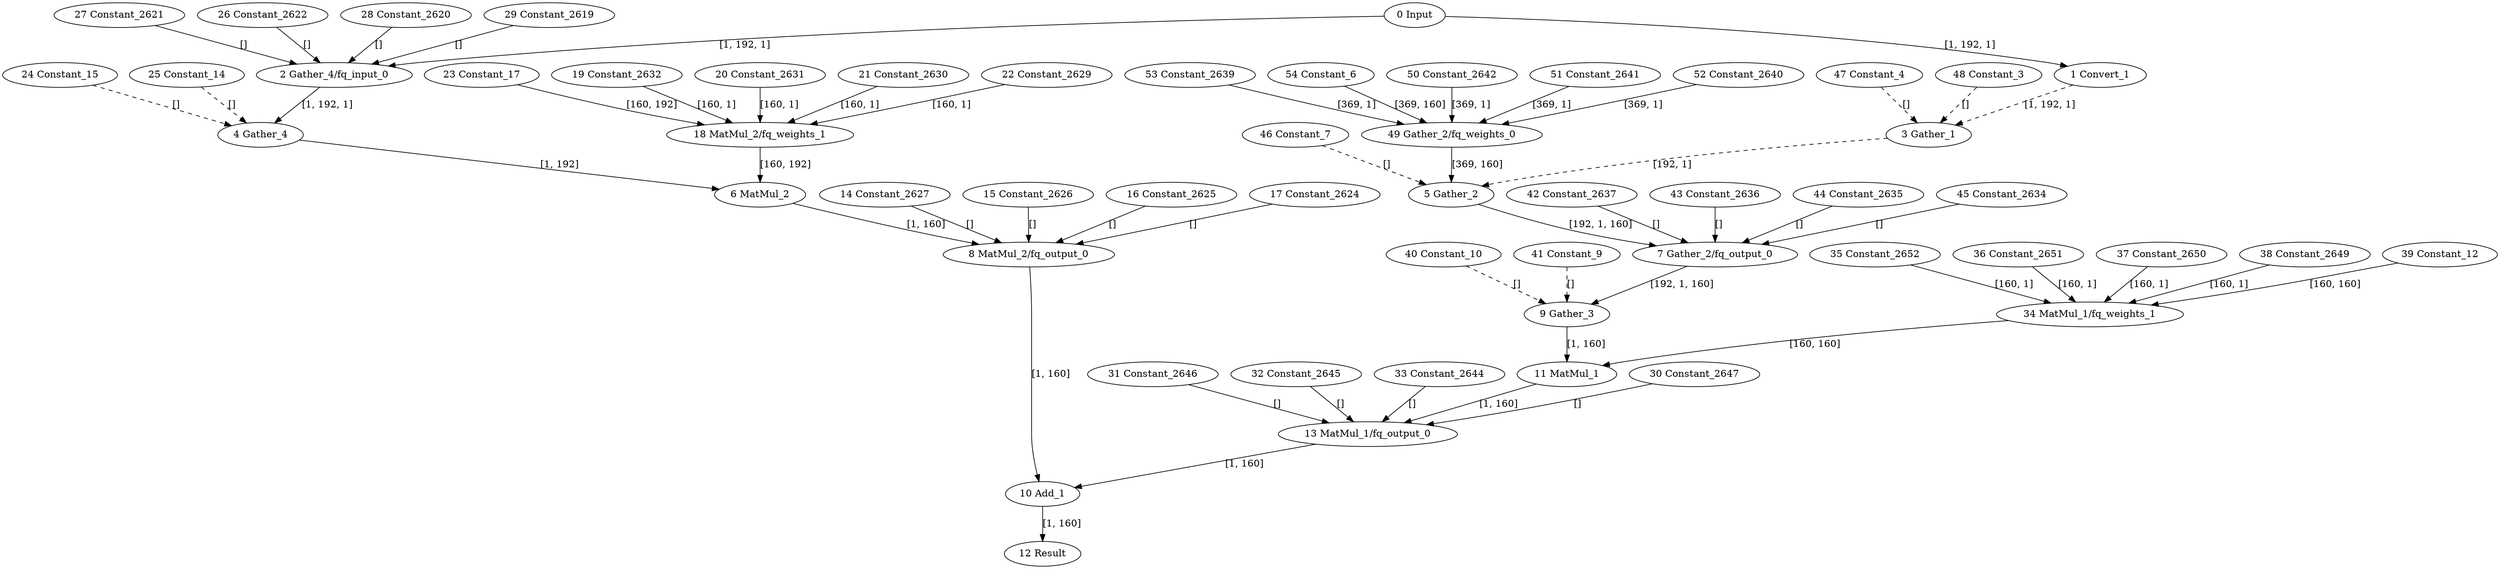 strict digraph  {
"0 Input" [id=0, type=Parameter];
"1 Convert_1" [id=1, type=Convert];
"2 Gather_4/fq_input_0" [id=2, type=FakeQuantize];
"3 Gather_1" [id=3, type=Gather];
"4 Gather_4" [id=4, type=Gather];
"5 Gather_2" [id=5, type=Gather];
"6 MatMul_2" [id=6, type=MatMul];
"7 Gather_2/fq_output_0" [id=7, type=FakeQuantize];
"8 MatMul_2/fq_output_0" [id=8, type=FakeQuantize];
"9 Gather_3" [id=9, type=Gather];
"10 Add_1" [id=10, type=Add];
"11 MatMul_1" [id=11, type=MatMul];
"12 Result" [id=12, type=Result];
"13 MatMul_1/fq_output_0" [id=13, type=FakeQuantize];
"14 Constant_2627" [id=14, type=Constant];
"15 Constant_2626" [id=15, type=Constant];
"16 Constant_2625" [id=16, type=Constant];
"17 Constant_2624" [id=17, type=Constant];
"18 MatMul_2/fq_weights_1" [id=18, type=FakeQuantize];
"19 Constant_2632" [id=19, type=Constant];
"20 Constant_2631" [id=20, type=Constant];
"21 Constant_2630" [id=21, type=Constant];
"22 Constant_2629" [id=22, type=Constant];
"23 Constant_17" [id=23, type=Constant];
"24 Constant_15" [id=24, type=Constant];
"25 Constant_14" [id=25, type=Constant];
"26 Constant_2622" [id=26, type=Constant];
"27 Constant_2621" [id=27, type=Constant];
"28 Constant_2620" [id=28, type=Constant];
"29 Constant_2619" [id=29, type=Constant];
"30 Constant_2647" [id=30, type=Constant];
"31 Constant_2646" [id=31, type=Constant];
"32 Constant_2645" [id=32, type=Constant];
"33 Constant_2644" [id=33, type=Constant];
"34 MatMul_1/fq_weights_1" [id=34, type=FakeQuantize];
"35 Constant_2652" [id=35, type=Constant];
"36 Constant_2651" [id=36, type=Constant];
"37 Constant_2650" [id=37, type=Constant];
"38 Constant_2649" [id=38, type=Constant];
"39 Constant_12" [id=39, type=Constant];
"40 Constant_10" [id=40, type=Constant];
"41 Constant_9" [id=41, type=Constant];
"42 Constant_2637" [id=42, type=Constant];
"43 Constant_2636" [id=43, type=Constant];
"44 Constant_2635" [id=44, type=Constant];
"45 Constant_2634" [id=45, type=Constant];
"46 Constant_7" [id=46, type=Constant];
"47 Constant_4" [id=47, type=Constant];
"48 Constant_3" [id=48, type=Constant];
"49 Gather_2/fq_weights_0" [id=49, type=FakeQuantize];
"50 Constant_2642" [id=50, type=Constant];
"51 Constant_2641" [id=51, type=Constant];
"52 Constant_2640" [id=52, type=Constant];
"53 Constant_2639" [id=53, type=Constant];
"54 Constant_6" [id=54, type=Constant];
"0 Input" -> "1 Convert_1"  [label="[1, 192, 1]", style=solid];
"0 Input" -> "2 Gather_4/fq_input_0"  [label="[1, 192, 1]", style=solid];
"1 Convert_1" -> "3 Gather_1"  [label="[1, 192, 1]", style=dashed];
"2 Gather_4/fq_input_0" -> "4 Gather_4"  [label="[1, 192, 1]", style=solid];
"3 Gather_1" -> "5 Gather_2"  [label="[192, 1]", style=dashed];
"4 Gather_4" -> "6 MatMul_2"  [label="[1, 192]", style=solid];
"5 Gather_2" -> "7 Gather_2/fq_output_0"  [label="[192, 1, 160]", style=solid];
"6 MatMul_2" -> "8 MatMul_2/fq_output_0"  [label="[1, 160]", style=solid];
"7 Gather_2/fq_output_0" -> "9 Gather_3"  [label="[192, 1, 160]", style=solid];
"8 MatMul_2/fq_output_0" -> "10 Add_1"  [label="[1, 160]", style=solid];
"9 Gather_3" -> "11 MatMul_1"  [label="[1, 160]", style=solid];
"10 Add_1" -> "12 Result"  [label="[1, 160]", style=solid];
"11 MatMul_1" -> "13 MatMul_1/fq_output_0"  [label="[1, 160]", style=solid];
"13 MatMul_1/fq_output_0" -> "10 Add_1"  [label="[1, 160]", style=solid];
"14 Constant_2627" -> "8 MatMul_2/fq_output_0"  [label="[]", style=solid];
"15 Constant_2626" -> "8 MatMul_2/fq_output_0"  [label="[]", style=solid];
"16 Constant_2625" -> "8 MatMul_2/fq_output_0"  [label="[]", style=solid];
"17 Constant_2624" -> "8 MatMul_2/fq_output_0"  [label="[]", style=solid];
"18 MatMul_2/fq_weights_1" -> "6 MatMul_2"  [label="[160, 192]", style=solid];
"19 Constant_2632" -> "18 MatMul_2/fq_weights_1"  [label="[160, 1]", style=solid];
"20 Constant_2631" -> "18 MatMul_2/fq_weights_1"  [label="[160, 1]", style=solid];
"21 Constant_2630" -> "18 MatMul_2/fq_weights_1"  [label="[160, 1]", style=solid];
"22 Constant_2629" -> "18 MatMul_2/fq_weights_1"  [label="[160, 1]", style=solid];
"23 Constant_17" -> "18 MatMul_2/fq_weights_1"  [label="[160, 192]", style=solid];
"24 Constant_15" -> "4 Gather_4"  [label="[]", style=dashed];
"25 Constant_14" -> "4 Gather_4"  [label="[]", style=dashed];
"26 Constant_2622" -> "2 Gather_4/fq_input_0"  [label="[]", style=solid];
"27 Constant_2621" -> "2 Gather_4/fq_input_0"  [label="[]", style=solid];
"28 Constant_2620" -> "2 Gather_4/fq_input_0"  [label="[]", style=solid];
"29 Constant_2619" -> "2 Gather_4/fq_input_0"  [label="[]", style=solid];
"30 Constant_2647" -> "13 MatMul_1/fq_output_0"  [label="[]", style=solid];
"31 Constant_2646" -> "13 MatMul_1/fq_output_0"  [label="[]", style=solid];
"32 Constant_2645" -> "13 MatMul_1/fq_output_0"  [label="[]", style=solid];
"33 Constant_2644" -> "13 MatMul_1/fq_output_0"  [label="[]", style=solid];
"34 MatMul_1/fq_weights_1" -> "11 MatMul_1"  [label="[160, 160]", style=solid];
"35 Constant_2652" -> "34 MatMul_1/fq_weights_1"  [label="[160, 1]", style=solid];
"36 Constant_2651" -> "34 MatMul_1/fq_weights_1"  [label="[160, 1]", style=solid];
"37 Constant_2650" -> "34 MatMul_1/fq_weights_1"  [label="[160, 1]", style=solid];
"38 Constant_2649" -> "34 MatMul_1/fq_weights_1"  [label="[160, 1]", style=solid];
"39 Constant_12" -> "34 MatMul_1/fq_weights_1"  [label="[160, 160]", style=solid];
"40 Constant_10" -> "9 Gather_3"  [label="[]", style=dashed];
"41 Constant_9" -> "9 Gather_3"  [label="[]", style=dashed];
"42 Constant_2637" -> "7 Gather_2/fq_output_0"  [label="[]", style=solid];
"43 Constant_2636" -> "7 Gather_2/fq_output_0"  [label="[]", style=solid];
"44 Constant_2635" -> "7 Gather_2/fq_output_0"  [label="[]", style=solid];
"45 Constant_2634" -> "7 Gather_2/fq_output_0"  [label="[]", style=solid];
"46 Constant_7" -> "5 Gather_2"  [label="[]", style=dashed];
"47 Constant_4" -> "3 Gather_1"  [label="[]", style=dashed];
"48 Constant_3" -> "3 Gather_1"  [label="[]", style=dashed];
"49 Gather_2/fq_weights_0" -> "5 Gather_2"  [label="[369, 160]", style=solid];
"50 Constant_2642" -> "49 Gather_2/fq_weights_0"  [label="[369, 1]", style=solid];
"51 Constant_2641" -> "49 Gather_2/fq_weights_0"  [label="[369, 1]", style=solid];
"52 Constant_2640" -> "49 Gather_2/fq_weights_0"  [label="[369, 1]", style=solid];
"53 Constant_2639" -> "49 Gather_2/fq_weights_0"  [label="[369, 1]", style=solid];
"54 Constant_6" -> "49 Gather_2/fq_weights_0"  [label="[369, 160]", style=solid];
}
